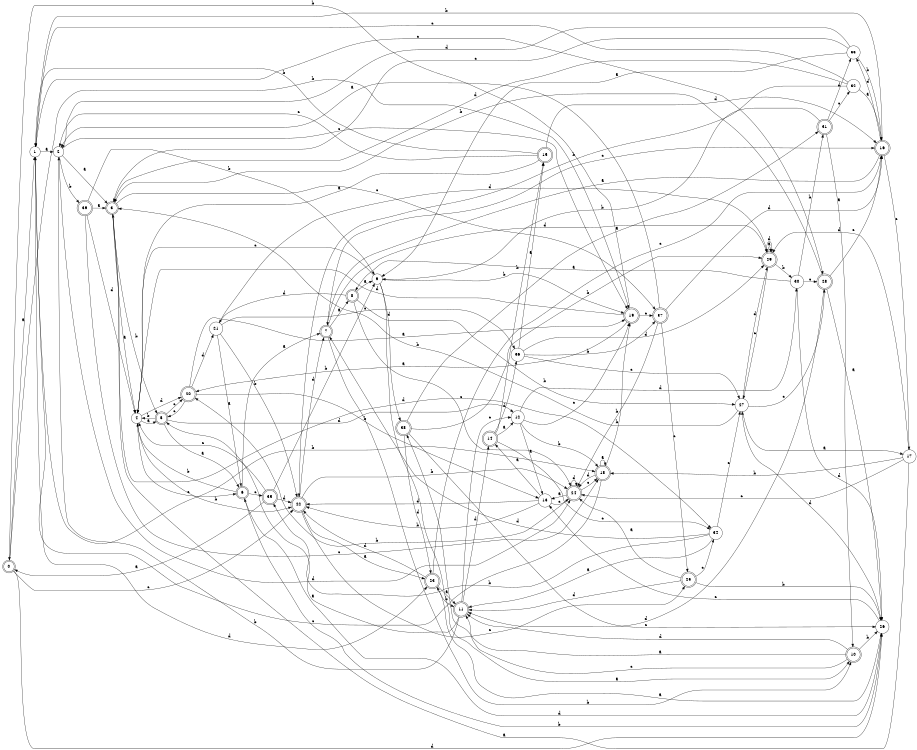 digraph n32_1 {
__start0 [label="" shape="none"];

rankdir=LR;
size="8,5";

s0 [style="rounded,filled", color="black", fillcolor="white" shape="doublecircle", label="0"];
s1 [style="filled", color="black", fillcolor="white" shape="circle", label="1"];
s2 [style="filled", color="black", fillcolor="white" shape="circle", label="2"];
s3 [style="rounded,filled", color="black", fillcolor="white" shape="doublecircle", label="3"];
s4 [style="filled", color="black", fillcolor="white" shape="circle", label="4"];
s5 [style="rounded,filled", color="black", fillcolor="white" shape="doublecircle", label="5"];
s6 [style="rounded,filled", color="black", fillcolor="white" shape="doublecircle", label="6"];
s7 [style="rounded,filled", color="black", fillcolor="white" shape="doublecircle", label="7"];
s8 [style="rounded,filled", color="black", fillcolor="white" shape="doublecircle", label="8"];
s9 [style="filled", color="black", fillcolor="white" shape="circle", label="9"];
s10 [style="rounded,filled", color="black", fillcolor="white" shape="doublecircle", label="10"];
s11 [style="rounded,filled", color="black", fillcolor="white" shape="doublecircle", label="11"];
s12 [style="filled", color="black", fillcolor="white" shape="circle", label="12"];
s13 [style="filled", color="black", fillcolor="white" shape="circle", label="13"];
s14 [style="rounded,filled", color="black", fillcolor="white" shape="doublecircle", label="14"];
s15 [style="rounded,filled", color="black", fillcolor="white" shape="doublecircle", label="15"];
s16 [style="rounded,filled", color="black", fillcolor="white" shape="doublecircle", label="16"];
s17 [style="filled", color="black", fillcolor="white" shape="circle", label="17"];
s18 [style="rounded,filled", color="black", fillcolor="white" shape="doublecircle", label="18"];
s19 [style="rounded,filled", color="black", fillcolor="white" shape="doublecircle", label="19"];
s20 [style="rounded,filled", color="black", fillcolor="white" shape="doublecircle", label="20"];
s21 [style="filled", color="black", fillcolor="white" shape="circle", label="21"];
s22 [style="rounded,filled", color="black", fillcolor="white" shape="doublecircle", label="22"];
s23 [style="rounded,filled", color="black", fillcolor="white" shape="doublecircle", label="23"];
s24 [style="rounded,filled", color="black", fillcolor="white" shape="doublecircle", label="24"];
s25 [style="rounded,filled", color="black", fillcolor="white" shape="doublecircle", label="25"];
s26 [style="filled", color="black", fillcolor="white" shape="circle", label="26"];
s27 [style="filled", color="black", fillcolor="white" shape="circle", label="27"];
s28 [style="rounded,filled", color="black", fillcolor="white" shape="doublecircle", label="28"];
s29 [style="rounded,filled", color="black", fillcolor="white" shape="doublecircle", label="29"];
s30 [style="filled", color="black", fillcolor="white" shape="circle", label="30"];
s31 [style="rounded,filled", color="black", fillcolor="white" shape="doublecircle", label="31"];
s32 [style="filled", color="black", fillcolor="white" shape="circle", label="32"];
s33 [style="filled", color="black", fillcolor="white" shape="circle", label="33"];
s34 [style="filled", color="black", fillcolor="white" shape="circle", label="34"];
s35 [style="rounded,filled", color="black", fillcolor="white" shape="doublecircle", label="35"];
s36 [style="filled", color="black", fillcolor="white" shape="circle", label="36"];
s37 [style="rounded,filled", color="black", fillcolor="white" shape="doublecircle", label="37"];
s38 [style="rounded,filled", color="black", fillcolor="white" shape="doublecircle", label="38"];
s39 [style="rounded,filled", color="black", fillcolor="white" shape="doublecircle", label="39"];
s0 -> s1 [label="a"];
s0 -> s19 [label="b"];
s0 -> s22 [label="c"];
s0 -> s26 [label="d"];
s1 -> s2 [label="a"];
s1 -> s18 [label="b"];
s1 -> s28 [label="c"];
s1 -> s23 [label="d"];
s2 -> s3 [label="a"];
s2 -> s39 [label="b"];
s2 -> s19 [label="c"];
s2 -> s24 [label="d"];
s3 -> s4 [label="a"];
s3 -> s5 [label="b"];
s3 -> s37 [label="c"];
s3 -> s34 [label="d"];
s4 -> s5 [label="a"];
s4 -> s22 [label="b"];
s4 -> s6 [label="c"];
s4 -> s20 [label="d"];
s5 -> s6 [label="a"];
s5 -> s4 [label="b"];
s5 -> s20 [label="c"];
s5 -> s12 [label="d"];
s6 -> s7 [label="a"];
s6 -> s4 [label="b"];
s6 -> s35 [label="c"];
s6 -> s26 [label="d"];
s7 -> s8 [label="a"];
s7 -> s10 [label="b"];
s7 -> s16 [label="c"];
s7 -> s29 [label="d"];
s8 -> s9 [label="a"];
s8 -> s27 [label="b"];
s8 -> s24 [label="c"];
s8 -> s21 [label="d"];
s9 -> s10 [label="a"];
s9 -> s19 [label="b"];
s9 -> s4 [label="c"];
s9 -> s38 [label="d"];
s10 -> s11 [label="a"];
s10 -> s26 [label="b"];
s10 -> s38 [label="c"];
s10 -> s11 [label="d"];
s11 -> s5 [label="a"];
s11 -> s2 [label="b"];
s11 -> s12 [label="c"];
s11 -> s14 [label="d"];
s12 -> s13 [label="a"];
s12 -> s18 [label="b"];
s12 -> s19 [label="c"];
s12 -> s30 [label="d"];
s13 -> s14 [label="a"];
s13 -> s22 [label="b"];
s13 -> s24 [label="c"];
s13 -> s22 [label="d"];
s14 -> s12 [label="a"];
s14 -> s15 [label="b"];
s14 -> s34 [label="c"];
s14 -> s36 [label="d"];
s15 -> s4 [label="a"];
s15 -> s1 [label="b"];
s15 -> s2 [label="c"];
s15 -> s16 [label="d"];
s16 -> s7 [label="a"];
s16 -> s1 [label="b"];
s16 -> s17 [label="c"];
s16 -> s33 [label="d"];
s17 -> s3 [label="a"];
s17 -> s18 [label="b"];
s17 -> s24 [label="c"];
s17 -> s29 [label="d"];
s18 -> s18 [label="a"];
s18 -> s19 [label="b"];
s18 -> s1 [label="c"];
s18 -> s24 [label="d"];
s19 -> s20 [label="a"];
s19 -> s0 [label="b"];
s19 -> s37 [label="c"];
s19 -> s4 [label="d"];
s20 -> s19 [label="a"];
s20 -> s13 [label="b"];
s20 -> s5 [label="c"];
s20 -> s21 [label="d"];
s21 -> s6 [label="a"];
s21 -> s22 [label="b"];
s21 -> s36 [label="c"];
s21 -> s29 [label="d"];
s22 -> s23 [label="a"];
s22 -> s24 [label="b"];
s22 -> s25 [label="c"];
s22 -> s7 [label="d"];
s23 -> s11 [label="a"];
s23 -> s11 [label="b"];
s23 -> s16 [label="c"];
s23 -> s22 [label="d"];
s24 -> s13 [label="a"];
s24 -> s20 [label="b"];
s24 -> s18 [label="c"];
s24 -> s24 [label="d"];
s25 -> s24 [label="a"];
s25 -> s26 [label="b"];
s25 -> s34 [label="c"];
s25 -> s11 [label="d"];
s26 -> s23 [label="a"];
s26 -> s6 [label="b"];
s26 -> s13 [label="c"];
s26 -> s27 [label="d"];
s27 -> s17 [label="a"];
s27 -> s3 [label="b"];
s27 -> s28 [label="c"];
s27 -> s29 [label="d"];
s28 -> s26 [label="a"];
s28 -> s3 [label="b"];
s28 -> s16 [label="c"];
s28 -> s11 [label="d"];
s29 -> s29 [label="a"];
s29 -> s30 [label="b"];
s29 -> s27 [label="c"];
s29 -> s29 [label="d"];
s30 -> s8 [label="a"];
s30 -> s31 [label="b"];
s30 -> s28 [label="c"];
s30 -> s26 [label="d"];
s31 -> s10 [label="a"];
s31 -> s9 [label="b"];
s31 -> s32 [label="c"];
s31 -> s33 [label="d"];
s32 -> s16 [label="a"];
s32 -> s22 [label="b"];
s32 -> s1 [label="c"];
s32 -> s3 [label="d"];
s33 -> s9 [label="a"];
s33 -> s16 [label="b"];
s33 -> s3 [label="c"];
s33 -> s2 [label="d"];
s34 -> s11 [label="a"];
s34 -> s35 [label="b"];
s34 -> s27 [label="c"];
s34 -> s7 [label="d"];
s35 -> s0 [label="a"];
s35 -> s9 [label="b"];
s35 -> s4 [label="c"];
s35 -> s22 [label="d"];
s36 -> s15 [label="a"];
s36 -> s37 [label="b"];
s36 -> s27 [label="c"];
s36 -> s29 [label="d"];
s37 -> s2 [label="a"];
s37 -> s24 [label="b"];
s37 -> s25 [label="c"];
s37 -> s16 [label="d"];
s38 -> s31 [label="a"];
s38 -> s29 [label="b"];
s38 -> s26 [label="c"];
s38 -> s23 [label="d"];
s39 -> s3 [label="a"];
s39 -> s9 [label="b"];
s39 -> s18 [label="c"];
s39 -> s4 [label="d"];

}